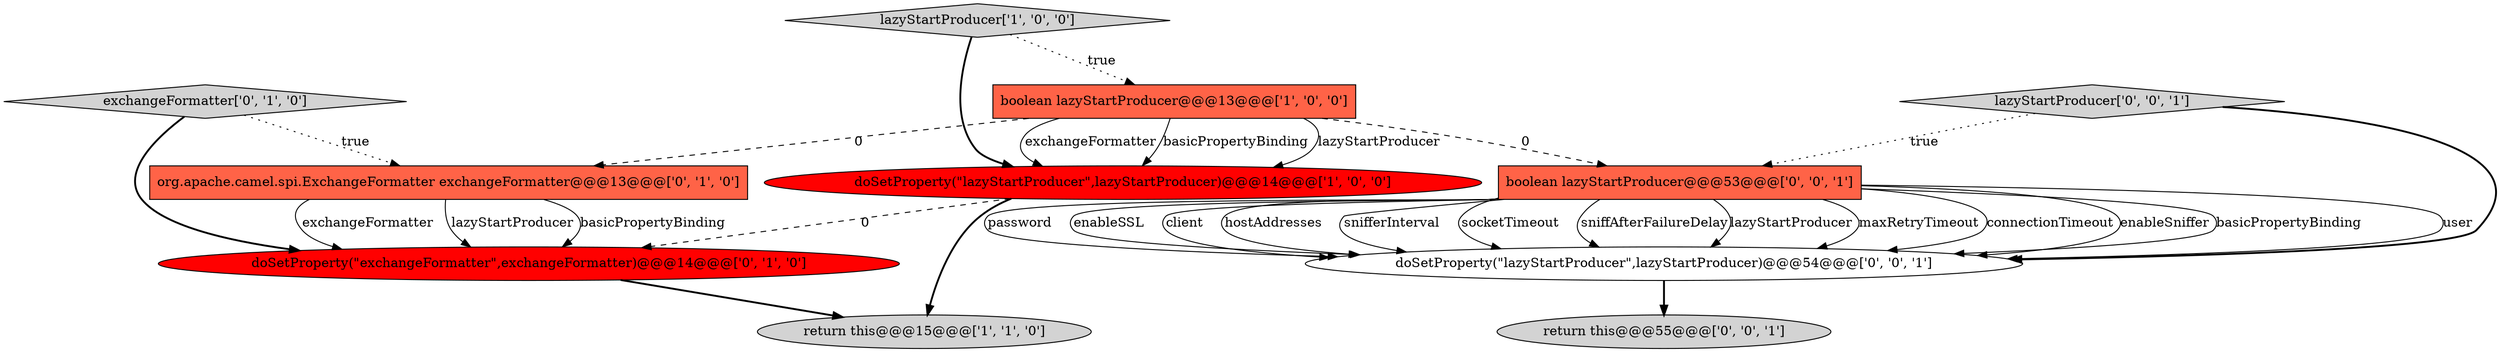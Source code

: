 digraph {
4 [style = filled, label = "exchangeFormatter['0', '1', '0']", fillcolor = lightgray, shape = diamond image = "AAA0AAABBB2BBB"];
0 [style = filled, label = "lazyStartProducer['1', '0', '0']", fillcolor = lightgray, shape = diamond image = "AAA0AAABBB1BBB"];
2 [style = filled, label = "doSetProperty(\"lazyStartProducer\",lazyStartProducer)@@@14@@@['1', '0', '0']", fillcolor = red, shape = ellipse image = "AAA1AAABBB1BBB"];
3 [style = filled, label = "return this@@@15@@@['1', '1', '0']", fillcolor = lightgray, shape = ellipse image = "AAA0AAABBB1BBB"];
6 [style = filled, label = "doSetProperty(\"exchangeFormatter\",exchangeFormatter)@@@14@@@['0', '1', '0']", fillcolor = red, shape = ellipse image = "AAA1AAABBB2BBB"];
9 [style = filled, label = "boolean lazyStartProducer@@@53@@@['0', '0', '1']", fillcolor = tomato, shape = box image = "AAA0AAABBB3BBB"];
8 [style = filled, label = "doSetProperty(\"lazyStartProducer\",lazyStartProducer)@@@54@@@['0', '0', '1']", fillcolor = white, shape = ellipse image = "AAA0AAABBB3BBB"];
10 [style = filled, label = "lazyStartProducer['0', '0', '1']", fillcolor = lightgray, shape = diamond image = "AAA0AAABBB3BBB"];
1 [style = filled, label = "boolean lazyStartProducer@@@13@@@['1', '0', '0']", fillcolor = tomato, shape = box image = "AAA1AAABBB1BBB"];
7 [style = filled, label = "return this@@@55@@@['0', '0', '1']", fillcolor = lightgray, shape = ellipse image = "AAA0AAABBB3BBB"];
5 [style = filled, label = "org.apache.camel.spi.ExchangeFormatter exchangeFormatter@@@13@@@['0', '1', '0']", fillcolor = tomato, shape = box image = "AAA1AAABBB2BBB"];
6->3 [style = bold, label=""];
4->5 [style = dotted, label="true"];
9->8 [style = solid, label="user"];
9->8 [style = solid, label="password"];
1->5 [style = dashed, label="0"];
1->2 [style = solid, label="exchangeFormatter"];
9->8 [style = solid, label="enableSSL"];
4->6 [style = bold, label=""];
5->6 [style = solid, label="basicPropertyBinding"];
2->3 [style = bold, label=""];
0->2 [style = bold, label=""];
9->8 [style = solid, label="client"];
9->8 [style = solid, label="hostAddresses"];
9->8 [style = solid, label="snifferInterval"];
1->9 [style = dashed, label="0"];
5->6 [style = solid, label="exchangeFormatter"];
10->9 [style = dotted, label="true"];
9->8 [style = solid, label="socketTimeout"];
8->7 [style = bold, label=""];
9->8 [style = solid, label="sniffAfterFailureDelay"];
10->8 [style = bold, label=""];
9->8 [style = solid, label="lazyStartProducer"];
9->8 [style = solid, label="maxRetryTimeout"];
9->8 [style = solid, label="connectionTimeout"];
1->2 [style = solid, label="basicPropertyBinding"];
9->8 [style = solid, label="enableSniffer"];
2->6 [style = dashed, label="0"];
5->6 [style = solid, label="lazyStartProducer"];
1->2 [style = solid, label="lazyStartProducer"];
9->8 [style = solid, label="basicPropertyBinding"];
0->1 [style = dotted, label="true"];
}
